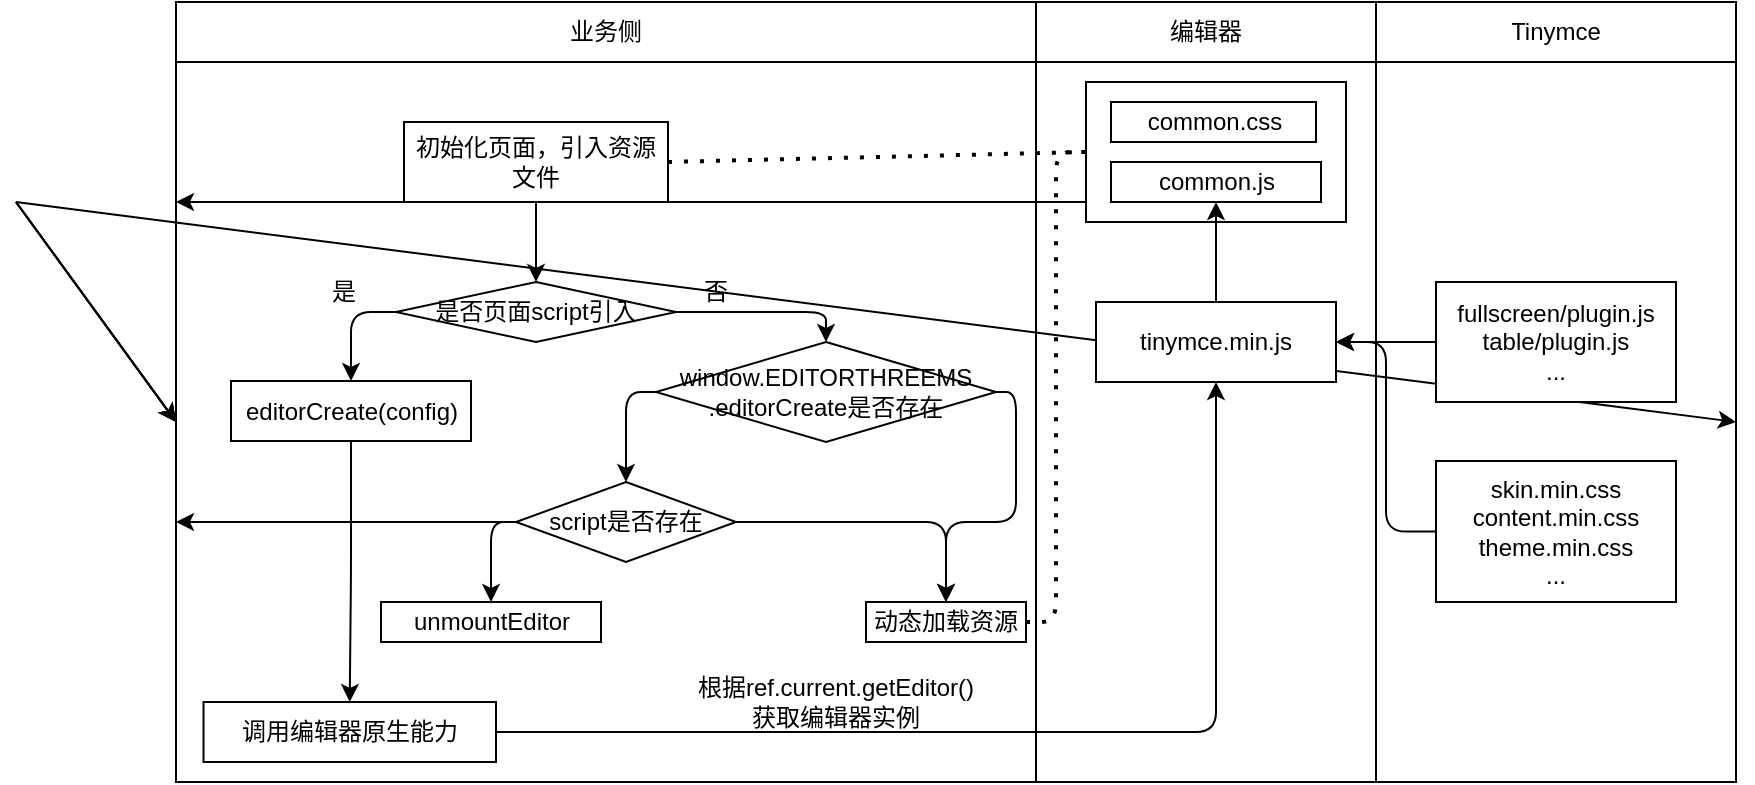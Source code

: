 <mxfile>
    <diagram id="1kZVgf4S1ReEsAbKclC0" name="Page-1">
        <mxGraphModel dx="2000" dy="729" grid="1" gridSize="10" guides="1" tooltips="1" connect="1" arrows="1" fold="1" page="1" pageScale="1" pageWidth="850" pageHeight="1100" math="0" shadow="0">
            <root>
                <mxCell id="0"/>
                <mxCell id="1" parent="0"/>
                <mxCell id="15" value="" style="shape=table;startSize=0;container=1;collapsible=0;childLayout=tableLayout;" parent="1" vertex="1">
                    <mxGeometry x="-50" y="160" width="780" height="390" as="geometry"/>
                </mxCell>
                <mxCell id="16" value="" style="shape=tableRow;horizontal=0;startSize=0;swimlaneHead=0;swimlaneBody=0;top=0;left=0;bottom=0;right=0;collapsible=0;dropTarget=0;fillColor=none;points=[[0,0.5],[1,0.5]];portConstraint=eastwest;" parent="15" vertex="1">
                    <mxGeometry width="780" height="30" as="geometry"/>
                </mxCell>
                <mxCell id="17" value="业务侧" style="shape=partialRectangle;html=1;whiteSpace=wrap;connectable=0;overflow=hidden;fillColor=none;top=0;left=0;bottom=0;right=0;pointerEvents=1;" parent="16" vertex="1">
                    <mxGeometry width="430" height="30" as="geometry">
                        <mxRectangle width="430" height="30" as="alternateBounds"/>
                    </mxGeometry>
                </mxCell>
                <mxCell id="18" value="编辑器" style="shape=partialRectangle;html=1;whiteSpace=wrap;connectable=0;overflow=hidden;fillColor=none;top=0;left=0;bottom=0;right=0;pointerEvents=1;" parent="16" vertex="1">
                    <mxGeometry x="430" width="170" height="30" as="geometry">
                        <mxRectangle width="170" height="30" as="alternateBounds"/>
                    </mxGeometry>
                </mxCell>
                <mxCell id="22" value="Tinymce" style="shape=partialRectangle;html=1;whiteSpace=wrap;connectable=0;overflow=hidden;fillColor=none;top=0;left=0;bottom=0;right=0;pointerEvents=1;" parent="16" vertex="1">
                    <mxGeometry x="600" width="180" height="30" as="geometry">
                        <mxRectangle width="180" height="30" as="alternateBounds"/>
                    </mxGeometry>
                </mxCell>
                <mxCell id="19" value="" style="shape=tableRow;horizontal=0;startSize=0;swimlaneHead=0;swimlaneBody=0;top=0;left=0;bottom=0;right=0;collapsible=0;dropTarget=0;fillColor=none;points=[[0,0.5],[1,0.5]];portConstraint=eastwest;" parent="15" vertex="1">
                    <mxGeometry y="30" width="780" height="360" as="geometry"/>
                </mxCell>
                <mxCell id="20" value="" style="shape=partialRectangle;html=1;whiteSpace=wrap;connectable=0;overflow=hidden;fillColor=none;top=0;left=0;bottom=0;right=0;pointerEvents=1;" parent="19" vertex="1">
                    <mxGeometry width="430" height="360" as="geometry">
                        <mxRectangle width="430" height="360" as="alternateBounds"/>
                    </mxGeometry>
                </mxCell>
                <mxCell id="21" value="" style="shape=partialRectangle;html=1;whiteSpace=wrap;connectable=0;overflow=hidden;fillColor=none;top=0;left=0;bottom=0;right=0;pointerEvents=1;" parent="19" vertex="1">
                    <mxGeometry x="430" width="170" height="360" as="geometry">
                        <mxRectangle width="170" height="360" as="alternateBounds"/>
                    </mxGeometry>
                </mxCell>
                <mxCell id="23" style="shape=partialRectangle;html=1;whiteSpace=wrap;connectable=0;overflow=hidden;fillColor=none;top=0;left=0;bottom=0;right=0;pointerEvents=1;" parent="19" vertex="1">
                    <mxGeometry x="600" width="180" height="360" as="geometry">
                        <mxRectangle width="180" height="360" as="alternateBounds"/>
                    </mxGeometry>
                </mxCell>
                <mxCell id="25" value="" style="whiteSpace=wrap;html=1;rounded=0;" parent="19" vertex="1">
                    <mxGeometry x="780" width="NaN" height="360" as="geometry">
                        <mxRectangle width="NaN" height="360" as="alternateBounds"/>
                    </mxGeometry>
                </mxCell>
                <mxCell id="27" value="" style="whiteSpace=wrap;html=1;rounded=0;" parent="19" vertex="1">
                    <mxGeometry width="NaN" height="360" as="geometry">
                        <mxRectangle width="NaN" height="360" as="alternateBounds"/>
                    </mxGeometry>
                </mxCell>
                <mxCell id="29" value="" style="whiteSpace=wrap;html=1;rounded=0;" parent="19" vertex="1">
                    <mxGeometry width="NaN" height="360" as="geometry">
                        <mxRectangle width="NaN" height="360" as="alternateBounds"/>
                    </mxGeometry>
                </mxCell>
                <mxCell id="31" value="" style="whiteSpace=wrap;html=1;rounded=0;" parent="19" vertex="1">
                    <mxGeometry width="NaN" height="360" as="geometry">
                        <mxRectangle width="NaN" height="360" as="alternateBounds"/>
                    </mxGeometry>
                </mxCell>
                <mxCell id="68" value="" style="whiteSpace=wrap;html=1;" parent="19" vertex="1">
                    <mxGeometry width="NaN" height="360" as="geometry">
                        <mxRectangle width="NaN" height="360" as="alternateBounds"/>
                    </mxGeometry>
                </mxCell>
                <mxCell id="81" value="" style="whiteSpace=wrap;html=1;rounded=0;" parent="19" vertex="1">
                    <mxGeometry width="NaN" height="360" as="geometry">
                        <mxRectangle width="NaN" height="360" as="alternateBounds"/>
                    </mxGeometry>
                </mxCell>
                <mxCell id="26" value="" style="edgeStyle=none;html=1;" parent="1" target="25" edge="1">
                    <mxGeometry relative="1" as="geometry">
                        <mxPoint x="-130" y="260" as="sourcePoint"/>
                    </mxGeometry>
                </mxCell>
                <mxCell id="28" value="" style="edgeStyle=none;html=1;" parent="1" target="27" edge="1">
                    <mxGeometry relative="1" as="geometry">
                        <mxPoint x="-130" y="260" as="sourcePoint"/>
                    </mxGeometry>
                </mxCell>
                <mxCell id="30" value="" style="edgeStyle=none;html=1;" parent="1" target="29" edge="1">
                    <mxGeometry relative="1" as="geometry">
                        <mxPoint x="-130" y="260" as="sourcePoint"/>
                    </mxGeometry>
                </mxCell>
                <mxCell id="32" value="" style="edgeStyle=none;html=1;" parent="1" target="31" edge="1">
                    <mxGeometry relative="1" as="geometry">
                        <mxPoint x="-130" y="260" as="sourcePoint"/>
                    </mxGeometry>
                </mxCell>
                <mxCell id="82" value="" style="edgeStyle=orthogonalEdgeStyle;html=1;elbow=vertical;" parent="1" target="81" edge="1">
                    <mxGeometry relative="1" as="geometry">
                        <mxPoint x="468.2" y="260" as="sourcePoint"/>
                    </mxGeometry>
                </mxCell>
                <mxCell id="91" style="edgeStyle=orthogonalEdgeStyle;html=1;exitX=0;exitY=0.5;exitDx=0;exitDy=0;entryX=1;entryY=0.5;entryDx=0;entryDy=0;elbow=vertical;" parent="1" source="33" target="83" edge="1">
                    <mxGeometry relative="1" as="geometry"/>
                </mxCell>
                <mxCell id="33" value="fullscreen/plugin.js&lt;br&gt;table/plugin.js&lt;br&gt;..." style="rounded=0;whiteSpace=wrap;html=1;" parent="1" vertex="1">
                    <mxGeometry x="580" y="300" width="120" height="60" as="geometry"/>
                </mxCell>
                <mxCell id="41" style="edgeStyle=orthogonalEdgeStyle;html=1;exitX=0.5;exitY=1;exitDx=0;exitDy=0;entryX=0.5;entryY=0;entryDx=0;entryDy=0;" parent="1" source="36" target="37" edge="1">
                    <mxGeometry relative="1" as="geometry"/>
                </mxCell>
                <mxCell id="36" value="初始化页面，引入资源文件" style="rounded=0;whiteSpace=wrap;html=1;" parent="1" vertex="1">
                    <mxGeometry x="64" y="220" width="132" height="40" as="geometry"/>
                </mxCell>
                <mxCell id="48" style="edgeStyle=orthogonalEdgeStyle;html=1;exitX=0;exitY=0.5;exitDx=0;exitDy=0;entryX=0.5;entryY=0;entryDx=0;entryDy=0;" parent="1" source="37" target="43" edge="1">
                    <mxGeometry relative="1" as="geometry"/>
                </mxCell>
                <mxCell id="63" style="edgeStyle=orthogonalEdgeStyle;html=1;exitX=1;exitY=0.5;exitDx=0;exitDy=0;entryX=0.5;entryY=0;entryDx=0;entryDy=0;elbow=vertical;" parent="1" source="37" target="52" edge="1">
                    <mxGeometry relative="1" as="geometry"/>
                </mxCell>
                <mxCell id="37" value="是否页面script引入" style="rhombus;whiteSpace=wrap;html=1;" parent="1" vertex="1">
                    <mxGeometry x="60" y="300" width="140" height="30" as="geometry"/>
                </mxCell>
                <mxCell id="50" style="edgeStyle=orthogonalEdgeStyle;html=1;exitX=0.5;exitY=1;exitDx=0;exitDy=0;entryX=0.5;entryY=0;entryDx=0;entryDy=0;" parent="1" source="43" target="49" edge="1">
                    <mxGeometry relative="1" as="geometry"/>
                </mxCell>
                <mxCell id="43" value="editorCreate(config)" style="rounded=0;whiteSpace=wrap;html=1;" parent="1" vertex="1">
                    <mxGeometry x="-22.5" y="349.5" width="120" height="30" as="geometry"/>
                </mxCell>
                <mxCell id="44" value="动态加载资源" style="rounded=0;whiteSpace=wrap;html=1;" parent="1" vertex="1">
                    <mxGeometry x="295" y="460" width="80" height="20" as="geometry"/>
                </mxCell>
                <mxCell id="46" value="是" style="text;html=1;strokeColor=none;fillColor=none;align=center;verticalAlign=middle;whiteSpace=wrap;rounded=0;" parent="1" vertex="1">
                    <mxGeometry x="4" y="290" width="60" height="30" as="geometry"/>
                </mxCell>
                <mxCell id="47" value="否" style="text;html=1;strokeColor=none;fillColor=none;align=center;verticalAlign=middle;whiteSpace=wrap;rounded=0;" parent="1" vertex="1">
                    <mxGeometry x="190" y="290" width="60" height="30" as="geometry"/>
                </mxCell>
                <mxCell id="51" style="edgeStyle=orthogonalEdgeStyle;html=1;exitX=1;exitY=0.5;exitDx=0;exitDy=0;entryX=0.5;entryY=1;entryDx=0;entryDy=0;" parent="1" source="49" target="83" edge="1">
                    <mxGeometry relative="1" as="geometry"/>
                </mxCell>
                <mxCell id="49" value="调用编辑器原生能力" style="rounded=0;whiteSpace=wrap;html=1;" parent="1" vertex="1">
                    <mxGeometry x="-36.25" y="510" width="146.25" height="30" as="geometry"/>
                </mxCell>
                <mxCell id="55" style="edgeStyle=orthogonalEdgeStyle;html=1;exitX=1;exitY=0.5;exitDx=0;exitDy=0;entryX=0.5;entryY=0;entryDx=0;entryDy=0;" parent="1" source="52" target="44" edge="1">
                    <mxGeometry relative="1" as="geometry"/>
                </mxCell>
                <mxCell id="67" style="edgeStyle=orthogonalEdgeStyle;html=1;exitX=0;exitY=0.5;exitDx=0;exitDy=0;entryX=0.5;entryY=0;entryDx=0;entryDy=0;elbow=vertical;" parent="1" source="52" target="66" edge="1">
                    <mxGeometry relative="1" as="geometry"/>
                </mxCell>
                <mxCell id="52" value="window.EDITORTHREEMS&lt;br&gt;.editorCreate是否存在" style="rhombus;whiteSpace=wrap;html=1;" parent="1" vertex="1">
                    <mxGeometry x="190" y="330" width="170" height="50" as="geometry"/>
                </mxCell>
                <mxCell id="69" value="" style="edgeStyle=orthogonalEdgeStyle;html=1;elbow=vertical;" parent="1" source="66" target="68" edge="1">
                    <mxGeometry relative="1" as="geometry"/>
                </mxCell>
                <mxCell id="76" style="edgeStyle=orthogonalEdgeStyle;html=1;exitX=0;exitY=0.5;exitDx=0;exitDy=0;entryX=0.5;entryY=0;entryDx=0;entryDy=0;elbow=vertical;" parent="1" source="66" target="70" edge="1">
                    <mxGeometry relative="1" as="geometry"/>
                </mxCell>
                <mxCell id="77" style="edgeStyle=orthogonalEdgeStyle;html=1;exitX=1;exitY=0.5;exitDx=0;exitDy=0;elbow=vertical;entryX=0.5;entryY=0;entryDx=0;entryDy=0;" parent="1" source="66" target="44" edge="1">
                    <mxGeometry relative="1" as="geometry">
                        <mxPoint x="340" y="470" as="targetPoint"/>
                    </mxGeometry>
                </mxCell>
                <mxCell id="66" value="script是否存在" style="rhombus;whiteSpace=wrap;html=1;" parent="1" vertex="1">
                    <mxGeometry x="120" y="400" width="110" height="40" as="geometry"/>
                </mxCell>
                <mxCell id="70" value="unmountEditor" style="rounded=0;whiteSpace=wrap;html=1;" parent="1" vertex="1">
                    <mxGeometry x="52.5" y="460" width="110" height="20" as="geometry"/>
                </mxCell>
                <mxCell id="83" value="tinymce.min.js" style="rounded=0;whiteSpace=wrap;html=1;" parent="1" vertex="1">
                    <mxGeometry x="410" y="310" width="120" height="40" as="geometry"/>
                </mxCell>
                <mxCell id="86" value="" style="rounded=0;whiteSpace=wrap;html=1;" parent="1" vertex="1">
                    <mxGeometry x="405" y="200" width="130" height="70" as="geometry"/>
                </mxCell>
                <mxCell id="87" value="common.js" style="rounded=0;whiteSpace=wrap;html=1;" parent="1" vertex="1">
                    <mxGeometry x="417.5" y="240" width="105" height="20" as="geometry"/>
                </mxCell>
                <mxCell id="90" style="edgeStyle=orthogonalEdgeStyle;html=1;exitX=0.5;exitY=0;exitDx=0;exitDy=0;entryX=0.5;entryY=1;entryDx=0;entryDy=0;elbow=vertical;" parent="1" source="83" target="87" edge="1">
                    <mxGeometry relative="1" as="geometry"/>
                </mxCell>
                <mxCell id="92" value="common.css" style="rounded=0;whiteSpace=wrap;html=1;" parent="1" vertex="1">
                    <mxGeometry x="417.5" y="210" width="102.5" height="20" as="geometry"/>
                </mxCell>
                <mxCell id="95" value="根据ref.current.getEditor()&lt;br&gt;获取编辑器实例" style="text;html=1;strokeColor=none;fillColor=none;align=center;verticalAlign=middle;whiteSpace=wrap;rounded=0;" parent="1" vertex="1">
                    <mxGeometry x="190" y="510" width="180" as="geometry"/>
                </mxCell>
                <mxCell id="97" value="" style="endArrow=none;dashed=1;html=1;dashPattern=1 3;strokeWidth=2;elbow=vertical;exitX=1;exitY=0.5;exitDx=0;exitDy=0;entryX=0;entryY=0.5;entryDx=0;entryDy=0;" parent="1" source="36" target="86" edge="1">
                    <mxGeometry width="50" height="50" relative="1" as="geometry">
                        <mxPoint x="310" y="280" as="sourcePoint"/>
                        <mxPoint x="360" y="230" as="targetPoint"/>
                    </mxGeometry>
                </mxCell>
                <mxCell id="98" value="" style="endArrow=none;dashed=1;html=1;dashPattern=1 3;strokeWidth=2;elbow=vertical;exitX=1;exitY=0.5;exitDx=0;exitDy=0;entryX=0;entryY=0.5;entryDx=0;entryDy=0;edgeStyle=orthogonalEdgeStyle;" parent="1" source="44" target="86" edge="1">
                    <mxGeometry width="50" height="50" relative="1" as="geometry">
                        <mxPoint x="206" y="250" as="sourcePoint"/>
                        <mxPoint x="425" y="245" as="targetPoint"/>
                    </mxGeometry>
                </mxCell>
                <mxCell id="100" style="edgeStyle=orthogonalEdgeStyle;html=1;exitX=0;exitY=0.5;exitDx=0;exitDy=0;entryX=1;entryY=0.5;entryDx=0;entryDy=0;elbow=vertical;" parent="1" source="99" target="83" edge="1">
                    <mxGeometry relative="1" as="geometry"/>
                </mxCell>
                <mxCell id="99" value="skin.min.css&lt;br&gt;content.min.css&lt;br&gt;theme.min.css&lt;br&gt;..." style="rounded=0;whiteSpace=wrap;html=1;" parent="1" vertex="1">
                    <mxGeometry x="580" y="389.5" width="120" height="70.5" as="geometry"/>
                </mxCell>
            </root>
        </mxGraphModel>
    </diagram>
</mxfile>